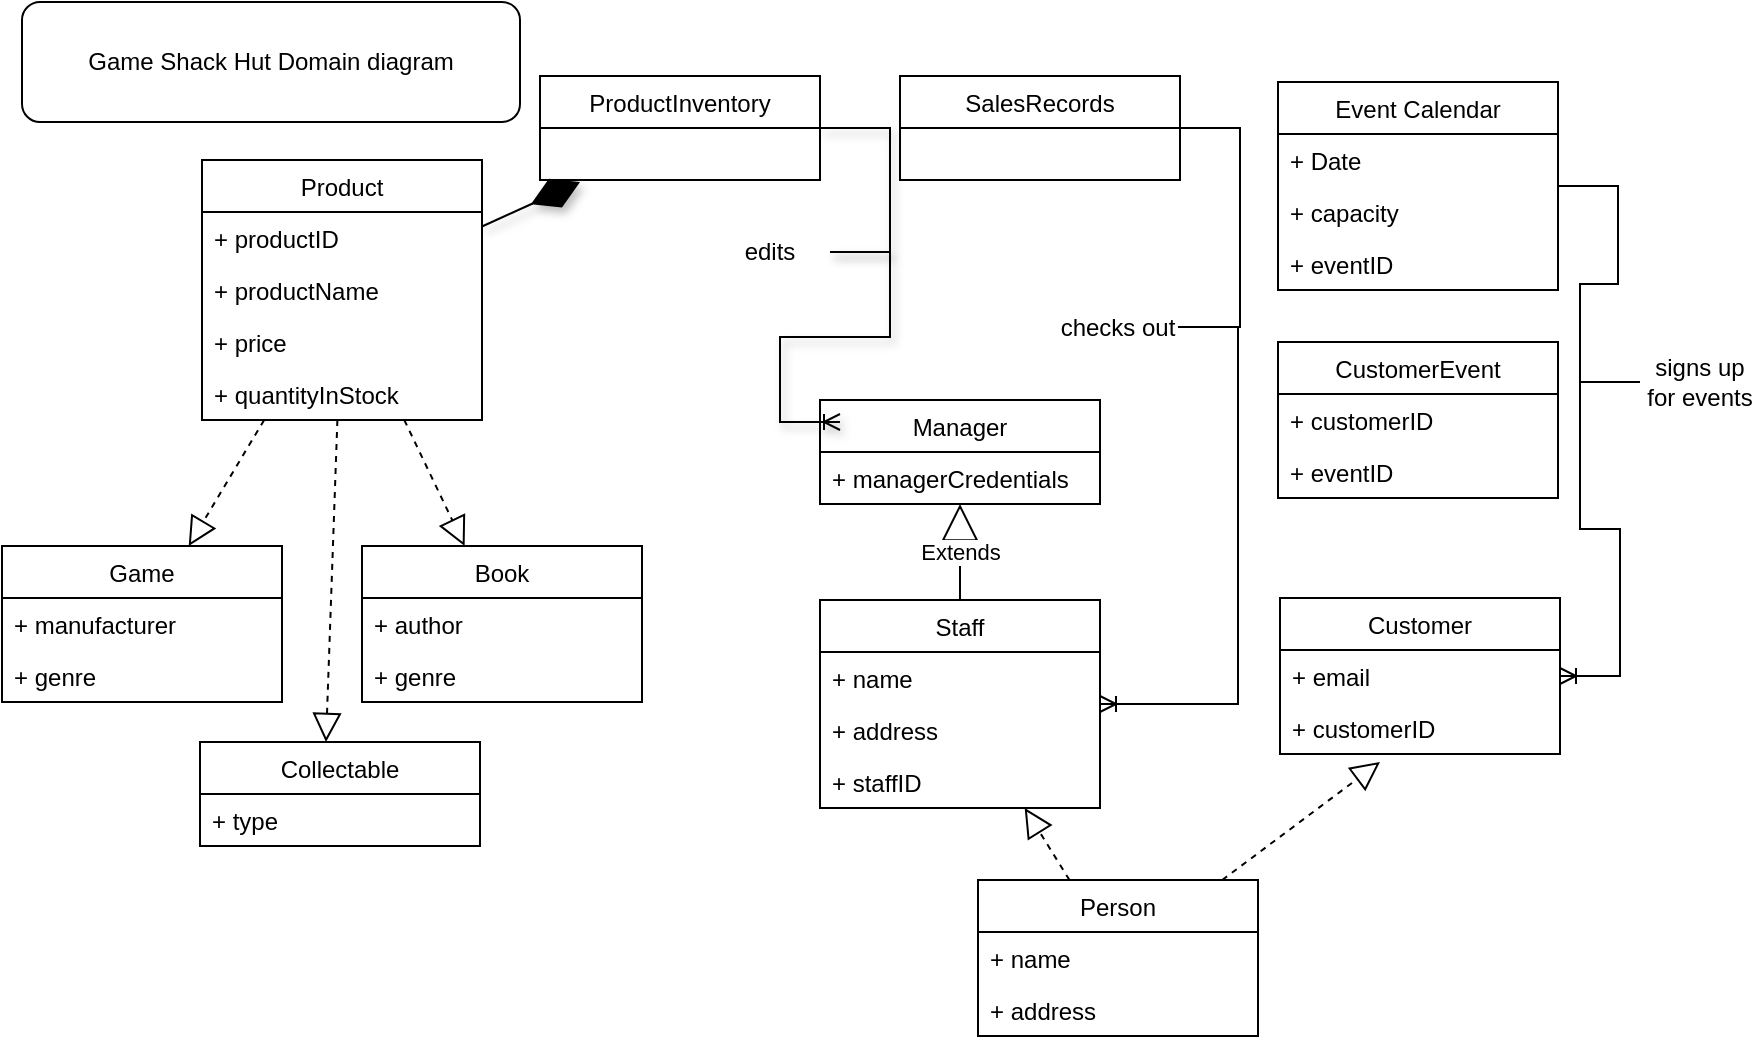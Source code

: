 <mxfile>
    <diagram id="uJxA8vERVFLW7tyVjIv4" name="Page-1">
        <mxGraphModel dx="664" dy="478" grid="1" gridSize="10" guides="1" tooltips="1" connect="1" arrows="1" fold="1" page="1" pageScale="1" pageWidth="850" pageHeight="1100" math="0" shadow="0">
            <root>
                <mxCell id="0"/>
                <mxCell id="1" parent="0"/>
                <mxCell id="lTrI0Cq0DTVvmXYTvIUY-19" value="Manager" style="swimlane;fontStyle=0;childLayout=stackLayout;horizontal=1;startSize=26;fillColor=none;horizontalStack=0;resizeParent=1;resizeParentMax=0;resizeLast=0;collapsible=1;marginBottom=0;" parent="1" vertex="1">
                    <mxGeometry x="420" y="209" width="140" height="52" as="geometry"/>
                </mxCell>
                <mxCell id="lTrI0Cq0DTVvmXYTvIUY-50" value="+ managerCredentials" style="text;strokeColor=none;fillColor=none;align=left;verticalAlign=top;spacingLeft=4;spacingRight=4;overflow=hidden;rotatable=0;points=[[0,0.5],[1,0.5]];portConstraint=eastwest;" parent="lTrI0Cq0DTVvmXYTvIUY-19" vertex="1">
                    <mxGeometry y="26" width="140" height="26" as="geometry"/>
                </mxCell>
                <mxCell id="lTrI0Cq0DTVvmXYTvIUY-27" value="" style="endArrow=block;dashed=1;endFill=0;endSize=12;html=1;rounded=0;shadow=1;startArrow=none;" parent="1" target="lTrI0Cq0DTVvmXYTvIUY-39" edge="1">
                    <mxGeometry width="160" relative="1" as="geometry">
                        <mxPoint x="718.5" y="386" as="sourcePoint"/>
                        <mxPoint x="650" y="365" as="targetPoint"/>
                    </mxGeometry>
                </mxCell>
                <mxCell id="lTrI0Cq0DTVvmXYTvIUY-28" value="" style="endArrow=block;dashed=1;endFill=0;endSize=12;html=1;rounded=0;" parent="1" source="lTrI0Cq0DTVvmXYTvIUY-62" target="lTrI0Cq0DTVvmXYTvIUY-43" edge="1">
                    <mxGeometry width="160" relative="1" as="geometry">
                        <mxPoint x="565" y="449" as="sourcePoint"/>
                        <mxPoint x="490" y="365" as="targetPoint"/>
                    </mxGeometry>
                </mxCell>
                <mxCell id="lTrI0Cq0DTVvmXYTvIUY-29" value="Extends" style="endArrow=block;endSize=16;endFill=0;html=1;rounded=0;entryX=0.5;entryY=1;entryDx=0;entryDy=0;exitX=0.5;exitY=0;exitDx=0;exitDy=0;" parent="1" source="lTrI0Cq0DTVvmXYTvIUY-43" target="lTrI0Cq0DTVvmXYTvIUY-19" edge="1">
                    <mxGeometry width="160" relative="1" as="geometry">
                        <mxPoint x="490" y="279" as="sourcePoint"/>
                        <mxPoint x="830" y="363" as="targetPoint"/>
                    </mxGeometry>
                </mxCell>
                <mxCell id="lTrI0Cq0DTVvmXYTvIUY-30" value="ProductInventory" style="swimlane;fontStyle=0;childLayout=stackLayout;horizontal=1;startSize=26;fillColor=none;horizontalStack=0;resizeParent=1;resizeParentMax=0;resizeLast=0;collapsible=1;marginBottom=0;" parent="1" vertex="1">
                    <mxGeometry x="280" y="47" width="140" height="52" as="geometry"/>
                </mxCell>
                <mxCell id="lTrI0Cq0DTVvmXYTvIUY-34" value="Event Calendar" style="swimlane;fontStyle=0;childLayout=stackLayout;horizontal=1;startSize=26;fillColor=none;horizontalStack=0;resizeParent=1;resizeParentMax=0;resizeLast=0;collapsible=1;marginBottom=0;" parent="1" vertex="1">
                    <mxGeometry x="649" y="50" width="140" height="104" as="geometry"/>
                </mxCell>
                <mxCell id="16" value="+ Date" style="text;strokeColor=none;fillColor=none;align=left;verticalAlign=top;spacingLeft=4;spacingRight=4;overflow=hidden;rotatable=0;points=[[0,0.5],[1,0.5]];portConstraint=eastwest;" vertex="1" parent="lTrI0Cq0DTVvmXYTvIUY-34">
                    <mxGeometry y="26" width="140" height="26" as="geometry"/>
                </mxCell>
                <mxCell id="17" value="+ capacity" style="text;strokeColor=none;fillColor=none;align=left;verticalAlign=top;spacingLeft=4;spacingRight=4;overflow=hidden;rotatable=0;points=[[0,0.5],[1,0.5]];portConstraint=eastwest;" vertex="1" parent="lTrI0Cq0DTVvmXYTvIUY-34">
                    <mxGeometry y="52" width="140" height="26" as="geometry"/>
                </mxCell>
                <mxCell id="18" value="+ eventID" style="text;strokeColor=none;fillColor=none;align=left;verticalAlign=top;spacingLeft=4;spacingRight=4;overflow=hidden;rotatable=0;points=[[0,0.5],[1,0.5]];portConstraint=eastwest;" vertex="1" parent="lTrI0Cq0DTVvmXYTvIUY-34">
                    <mxGeometry y="78" width="140" height="26" as="geometry"/>
                </mxCell>
                <mxCell id="lTrI0Cq0DTVvmXYTvIUY-39" value="Customer" style="swimlane;fontStyle=0;childLayout=stackLayout;horizontal=1;startSize=26;fillColor=none;horizontalStack=0;resizeParent=1;resizeParentMax=0;resizeLast=0;collapsible=1;marginBottom=0;" parent="1" vertex="1">
                    <mxGeometry x="650" y="308" width="140" height="78" as="geometry"/>
                </mxCell>
                <mxCell id="19" value="+ email" style="text;strokeColor=none;fillColor=none;align=left;verticalAlign=top;spacingLeft=4;spacingRight=4;overflow=hidden;rotatable=0;points=[[0,0.5],[1,0.5]];portConstraint=eastwest;" vertex="1" parent="lTrI0Cq0DTVvmXYTvIUY-39">
                    <mxGeometry y="26" width="140" height="26" as="geometry"/>
                </mxCell>
                <mxCell id="24" value="+ customerID" style="text;strokeColor=none;fillColor=none;align=left;verticalAlign=top;spacingLeft=4;spacingRight=4;overflow=hidden;rotatable=0;points=[[0,0.5],[1,0.5]];portConstraint=eastwest;" vertex="1" parent="lTrI0Cq0DTVvmXYTvIUY-39">
                    <mxGeometry y="52" width="140" height="26" as="geometry"/>
                </mxCell>
                <mxCell id="lTrI0Cq0DTVvmXYTvIUY-43" value="Staff" style="swimlane;fontStyle=0;childLayout=stackLayout;horizontal=1;startSize=26;fillColor=none;horizontalStack=0;resizeParent=1;resizeParentMax=0;resizeLast=0;collapsible=1;marginBottom=0;" parent="1" vertex="1">
                    <mxGeometry x="420" y="309" width="140" height="104" as="geometry"/>
                </mxCell>
                <mxCell id="lTrI0Cq0DTVvmXYTvIUY-44" value="+ name" style="text;strokeColor=none;fillColor=none;align=left;verticalAlign=top;spacingLeft=4;spacingRight=4;overflow=hidden;rotatable=0;points=[[0,0.5],[1,0.5]];portConstraint=eastwest;" parent="lTrI0Cq0DTVvmXYTvIUY-43" vertex="1">
                    <mxGeometry y="26" width="140" height="26" as="geometry"/>
                </mxCell>
                <mxCell id="lTrI0Cq0DTVvmXYTvIUY-45" value="+ address" style="text;strokeColor=none;fillColor=none;align=left;verticalAlign=top;spacingLeft=4;spacingRight=4;overflow=hidden;rotatable=0;points=[[0,0.5],[1,0.5]];portConstraint=eastwest;" parent="lTrI0Cq0DTVvmXYTvIUY-43" vertex="1">
                    <mxGeometry y="52" width="140" height="26" as="geometry"/>
                </mxCell>
                <mxCell id="lTrI0Cq0DTVvmXYTvIUY-46" value="+ staffID" style="text;strokeColor=none;fillColor=none;align=left;verticalAlign=top;spacingLeft=4;spacingRight=4;overflow=hidden;rotatable=0;points=[[0,0.5],[1,0.5]];portConstraint=eastwest;" parent="lTrI0Cq0DTVvmXYTvIUY-43" vertex="1">
                    <mxGeometry y="78" width="140" height="26" as="geometry"/>
                </mxCell>
                <mxCell id="lTrI0Cq0DTVvmXYTvIUY-51" value="" style="edgeStyle=entityRelationEdgeStyle;fontSize=12;html=1;endArrow=ERoneToMany;rounded=0;startArrow=none;" parent="1" source="lTrI0Cq0DTVvmXYTvIUY-80" target="lTrI0Cq0DTVvmXYTvIUY-43" edge="1">
                    <mxGeometry width="100" height="100" relative="1" as="geometry">
                        <mxPoint x="560" y="99" as="sourcePoint"/>
                        <mxPoint x="630" y="229" as="targetPoint"/>
                    </mxGeometry>
                </mxCell>
                <mxCell id="lTrI0Cq0DTVvmXYTvIUY-53" value="" style="edgeStyle=entityRelationEdgeStyle;fontSize=12;html=1;endArrow=ERoneToMany;rounded=0;startArrow=none;" parent="1" source="lTrI0Cq0DTVvmXYTvIUY-84" target="lTrI0Cq0DTVvmXYTvIUY-39" edge="1">
                    <mxGeometry width="100" height="100" relative="1" as="geometry">
                        <mxPoint x="530" y="329" as="sourcePoint"/>
                        <mxPoint x="630" y="229" as="targetPoint"/>
                    </mxGeometry>
                </mxCell>
                <mxCell id="lTrI0Cq0DTVvmXYTvIUY-58" value="Product" style="swimlane;fontStyle=0;childLayout=stackLayout;horizontal=1;startSize=26;fillColor=none;horizontalStack=0;resizeParent=1;resizeParentMax=0;resizeLast=0;collapsible=1;marginBottom=0;" parent="1" vertex="1">
                    <mxGeometry x="111" y="89" width="140" height="130" as="geometry"/>
                </mxCell>
                <mxCell id="lTrI0Cq0DTVvmXYTvIUY-59" value="+ productID" style="text;strokeColor=none;fillColor=none;align=left;verticalAlign=top;spacingLeft=4;spacingRight=4;overflow=hidden;rotatable=0;points=[[0,0.5],[1,0.5]];portConstraint=eastwest;" parent="lTrI0Cq0DTVvmXYTvIUY-58" vertex="1">
                    <mxGeometry y="26" width="140" height="26" as="geometry"/>
                </mxCell>
                <mxCell id="lTrI0Cq0DTVvmXYTvIUY-60" value="+ productName" style="text;strokeColor=none;fillColor=none;align=left;verticalAlign=top;spacingLeft=4;spacingRight=4;overflow=hidden;rotatable=0;points=[[0,0.5],[1,0.5]];portConstraint=eastwest;" parent="lTrI0Cq0DTVvmXYTvIUY-58" vertex="1">
                    <mxGeometry y="52" width="140" height="26" as="geometry"/>
                </mxCell>
                <mxCell id="lTrI0Cq0DTVvmXYTvIUY-61" value="+ price&#10;" style="text;strokeColor=none;fillColor=none;align=left;verticalAlign=top;spacingLeft=4;spacingRight=4;overflow=hidden;rotatable=0;points=[[0,0.5],[1,0.5]];portConstraint=eastwest;" parent="lTrI0Cq0DTVvmXYTvIUY-58" vertex="1">
                    <mxGeometry y="78" width="140" height="26" as="geometry"/>
                </mxCell>
                <mxCell id="7" value="+ quantityInStock" style="text;strokeColor=none;fillColor=none;align=left;verticalAlign=top;spacingLeft=4;spacingRight=4;overflow=hidden;rotatable=0;points=[[0,0.5],[1,0.5]];portConstraint=eastwest;" vertex="1" parent="lTrI0Cq0DTVvmXYTvIUY-58">
                    <mxGeometry y="104" width="140" height="26" as="geometry"/>
                </mxCell>
                <mxCell id="lTrI0Cq0DTVvmXYTvIUY-62" value="Person" style="swimlane;fontStyle=0;childLayout=stackLayout;horizontal=1;startSize=26;fillColor=none;horizontalStack=0;resizeParent=1;resizeParentMax=0;resizeLast=0;collapsible=1;marginBottom=0;" parent="1" vertex="1">
                    <mxGeometry x="499" y="449" width="140" height="78" as="geometry"/>
                </mxCell>
                <mxCell id="lTrI0Cq0DTVvmXYTvIUY-63" value="+ name" style="text;strokeColor=none;fillColor=none;align=left;verticalAlign=top;spacingLeft=4;spacingRight=4;overflow=hidden;rotatable=0;points=[[0,0.5],[1,0.5]];portConstraint=eastwest;" parent="lTrI0Cq0DTVvmXYTvIUY-62" vertex="1">
                    <mxGeometry y="26" width="140" height="26" as="geometry"/>
                </mxCell>
                <mxCell id="lTrI0Cq0DTVvmXYTvIUY-64" value="+ address" style="text;strokeColor=none;fillColor=none;align=left;verticalAlign=top;spacingLeft=4;spacingRight=4;overflow=hidden;rotatable=0;points=[[0,0.5],[1,0.5]];portConstraint=eastwest;" parent="lTrI0Cq0DTVvmXYTvIUY-62" vertex="1">
                    <mxGeometry y="52" width="140" height="26" as="geometry"/>
                </mxCell>
                <mxCell id="lTrI0Cq0DTVvmXYTvIUY-66" value="Game" style="swimlane;fontStyle=0;childLayout=stackLayout;horizontal=1;startSize=26;fillColor=none;horizontalStack=0;resizeParent=1;resizeParentMax=0;resizeLast=0;collapsible=1;marginBottom=0;" parent="1" vertex="1">
                    <mxGeometry x="11" y="282" width="140" height="78" as="geometry"/>
                </mxCell>
                <mxCell id="lTrI0Cq0DTVvmXYTvIUY-67" value="+ manufacturer" style="text;strokeColor=none;fillColor=none;align=left;verticalAlign=top;spacingLeft=4;spacingRight=4;overflow=hidden;rotatable=0;points=[[0,0.5],[1,0.5]];portConstraint=eastwest;" parent="lTrI0Cq0DTVvmXYTvIUY-66" vertex="1">
                    <mxGeometry y="26" width="140" height="26" as="geometry"/>
                </mxCell>
                <mxCell id="lTrI0Cq0DTVvmXYTvIUY-68" value="+ genre" style="text;strokeColor=none;fillColor=none;align=left;verticalAlign=top;spacingLeft=4;spacingRight=4;overflow=hidden;rotatable=0;points=[[0,0.5],[1,0.5]];portConstraint=eastwest;" parent="lTrI0Cq0DTVvmXYTvIUY-66" vertex="1">
                    <mxGeometry y="52" width="140" height="26" as="geometry"/>
                </mxCell>
                <mxCell id="lTrI0Cq0DTVvmXYTvIUY-70" value="Book" style="swimlane;fontStyle=0;childLayout=stackLayout;horizontal=1;startSize=26;fillColor=none;horizontalStack=0;resizeParent=1;resizeParentMax=0;resizeLast=0;collapsible=1;marginBottom=0;" parent="1" vertex="1">
                    <mxGeometry x="191" y="282" width="140" height="78" as="geometry"/>
                </mxCell>
                <mxCell id="lTrI0Cq0DTVvmXYTvIUY-71" value="+ author" style="text;strokeColor=none;fillColor=none;align=left;verticalAlign=top;spacingLeft=4;spacingRight=4;overflow=hidden;rotatable=0;points=[[0,0.5],[1,0.5]];portConstraint=eastwest;" parent="lTrI0Cq0DTVvmXYTvIUY-70" vertex="1">
                    <mxGeometry y="26" width="140" height="26" as="geometry"/>
                </mxCell>
                <mxCell id="lTrI0Cq0DTVvmXYTvIUY-72" value="+ genre" style="text;strokeColor=none;fillColor=none;align=left;verticalAlign=top;spacingLeft=4;spacingRight=4;overflow=hidden;rotatable=0;points=[[0,0.5],[1,0.5]];portConstraint=eastwest;" parent="lTrI0Cq0DTVvmXYTvIUY-70" vertex="1">
                    <mxGeometry y="52" width="140" height="26" as="geometry"/>
                </mxCell>
                <mxCell id="lTrI0Cq0DTVvmXYTvIUY-74" value="" style="endArrow=block;dashed=1;endFill=0;endSize=12;html=1;rounded=0;" parent="1" source="lTrI0Cq0DTVvmXYTvIUY-58" target="lTrI0Cq0DTVvmXYTvIUY-66" edge="1">
                    <mxGeometry width="160" relative="1" as="geometry">
                        <mxPoint x="291" y="398" as="sourcePoint"/>
                        <mxPoint x="451" y="398" as="targetPoint"/>
                    </mxGeometry>
                </mxCell>
                <mxCell id="lTrI0Cq0DTVvmXYTvIUY-75" value="" style="endArrow=block;dashed=1;endFill=0;endSize=12;html=1;rounded=0;" parent="1" source="lTrI0Cq0DTVvmXYTvIUY-58" target="lTrI0Cq0DTVvmXYTvIUY-70" edge="1">
                    <mxGeometry width="160" relative="1" as="geometry">
                        <mxPoint x="341" y="358" as="sourcePoint"/>
                        <mxPoint x="501" y="358" as="targetPoint"/>
                    </mxGeometry>
                </mxCell>
                <mxCell id="lTrI0Cq0DTVvmXYTvIUY-77" value="" style="endArrow=diamondThin;endFill=1;endSize=24;html=1;rounded=0;shadow=1;" parent="1" source="lTrI0Cq0DTVvmXYTvIUY-58" edge="1">
                    <mxGeometry width="160" relative="1" as="geometry">
                        <mxPoint x="341" y="238" as="sourcePoint"/>
                        <mxPoint x="300" y="100" as="targetPoint"/>
                    </mxGeometry>
                </mxCell>
                <mxCell id="lTrI0Cq0DTVvmXYTvIUY-80" value="&lt;div&gt;checks out&lt;/div&gt;" style="text;html=1;strokeColor=none;fillColor=none;align=center;verticalAlign=middle;whiteSpace=wrap;rounded=0;" parent="1" vertex="1">
                    <mxGeometry x="539" y="160" width="60" height="25" as="geometry"/>
                </mxCell>
                <mxCell id="lTrI0Cq0DTVvmXYTvIUY-83" value="" style="edgeStyle=entityRelationEdgeStyle;fontSize=12;html=1;endArrow=none;rounded=0;" parent="1" target="lTrI0Cq0DTVvmXYTvIUY-80" edge="1" source="8">
                    <mxGeometry width="100" height="100" relative="1" as="geometry">
                        <mxPoint x="560" y="99" as="sourcePoint"/>
                        <mxPoint x="560" y="361" as="targetPoint"/>
                    </mxGeometry>
                </mxCell>
                <mxCell id="lTrI0Cq0DTVvmXYTvIUY-84" value="signs up for events" style="text;html=1;strokeColor=none;fillColor=none;align=center;verticalAlign=middle;whiteSpace=wrap;rounded=0;" parent="1" vertex="1">
                    <mxGeometry x="830" y="185" width="60" height="30" as="geometry"/>
                </mxCell>
                <mxCell id="lTrI0Cq0DTVvmXYTvIUY-85" value="" style="edgeStyle=entityRelationEdgeStyle;fontSize=12;html=1;endArrow=none;rounded=0;" parent="1" source="lTrI0Cq0DTVvmXYTvIUY-34" target="lTrI0Cq0DTVvmXYTvIUY-84" edge="1">
                    <mxGeometry width="100" height="100" relative="1" as="geometry">
                        <mxPoint x="770" y="115" as="sourcePoint"/>
                        <mxPoint x="770" y="335" as="targetPoint"/>
                    </mxGeometry>
                </mxCell>
                <mxCell id="lTrI0Cq0DTVvmXYTvIUY-86" value="" style="edgeStyle=entityRelationEdgeStyle;fontSize=12;html=1;endArrow=ERoneToMany;rounded=0;shadow=1;startArrow=none;" parent="1" source="9" edge="1">
                    <mxGeometry width="100" height="100" relative="1" as="geometry">
                        <mxPoint x="371" y="378" as="sourcePoint"/>
                        <mxPoint x="430" y="220" as="targetPoint"/>
                    </mxGeometry>
                </mxCell>
                <mxCell id="lTrI0Cq0DTVvmXYTvIUY-88" value="Game Shack Hut Domain diagram" style="rounded=1;whiteSpace=wrap;html=1;" parent="1" vertex="1">
                    <mxGeometry x="21" y="10" width="249" height="60" as="geometry"/>
                </mxCell>
                <mxCell id="2" value="Collectable" style="swimlane;fontStyle=0;childLayout=stackLayout;horizontal=1;startSize=26;fillColor=none;horizontalStack=0;resizeParent=1;resizeParentMax=0;resizeLast=0;collapsible=1;marginBottom=0;" parent="1" vertex="1">
                    <mxGeometry x="110" y="380" width="140" height="52" as="geometry"/>
                </mxCell>
                <mxCell id="3" value="+ type" style="text;strokeColor=none;fillColor=none;align=left;verticalAlign=top;spacingLeft=4;spacingRight=4;overflow=hidden;rotatable=0;points=[[0,0.5],[1,0.5]];portConstraint=eastwest;" parent="2" vertex="1">
                    <mxGeometry y="26" width="140" height="26" as="geometry"/>
                </mxCell>
                <mxCell id="6" value="" style="endArrow=block;dashed=1;endFill=0;endSize=12;html=1;rounded=0;entryX=0.45;entryY=0;entryDx=0;entryDy=0;entryPerimeter=0;" parent="1" source="lTrI0Cq0DTVvmXYTvIUY-58" target="2" edge="1">
                    <mxGeometry width="160" relative="1" as="geometry">
                        <mxPoint x="162.111" y="203" as="sourcePoint"/>
                        <mxPoint x="112.667" y="292" as="targetPoint"/>
                    </mxGeometry>
                </mxCell>
                <mxCell id="8" value="SalesRecords" style="swimlane;fontStyle=0;childLayout=stackLayout;horizontal=1;startSize=26;fillColor=none;horizontalStack=0;resizeParent=1;resizeParentMax=0;resizeLast=0;collapsible=1;marginBottom=0;" vertex="1" parent="1">
                    <mxGeometry x="460" y="47" width="140" height="52" as="geometry"/>
                </mxCell>
                <mxCell id="9" value="edits" style="text;html=1;strokeColor=none;fillColor=none;align=center;verticalAlign=middle;whiteSpace=wrap;rounded=0;" vertex="1" parent="1">
                    <mxGeometry x="365" y="120" width="60" height="30" as="geometry"/>
                </mxCell>
                <mxCell id="11" value="" style="edgeStyle=entityRelationEdgeStyle;fontSize=12;html=1;endArrow=none;rounded=0;shadow=1;" edge="1" parent="1" source="lTrI0Cq0DTVvmXYTvIUY-30" target="9">
                    <mxGeometry width="100" height="100" relative="1" as="geometry">
                        <mxPoint x="420" y="73" as="sourcePoint"/>
                        <mxPoint x="430" y="220" as="targetPoint"/>
                    </mxGeometry>
                </mxCell>
                <mxCell id="12" value="CustomerEvent" style="swimlane;fontStyle=0;childLayout=stackLayout;horizontal=1;startSize=26;fillColor=none;horizontalStack=0;resizeParent=1;resizeParentMax=0;resizeLast=0;collapsible=1;marginBottom=0;" vertex="1" parent="1">
                    <mxGeometry x="649" y="180" width="140" height="78" as="geometry"/>
                </mxCell>
                <mxCell id="14" value="+ customerID" style="text;strokeColor=none;fillColor=none;align=left;verticalAlign=top;spacingLeft=4;spacingRight=4;overflow=hidden;rotatable=0;points=[[0,0.5],[1,0.5]];portConstraint=eastwest;" vertex="1" parent="12">
                    <mxGeometry y="26" width="140" height="26" as="geometry"/>
                </mxCell>
                <mxCell id="15" value="+ eventID" style="text;strokeColor=none;fillColor=none;align=left;verticalAlign=top;spacingLeft=4;spacingRight=4;overflow=hidden;rotatable=0;points=[[0,0.5],[1,0.5]];portConstraint=eastwest;" vertex="1" parent="12">
                    <mxGeometry y="52" width="140" height="26" as="geometry"/>
                </mxCell>
                <mxCell id="23" value="" style="endArrow=block;dashed=1;endFill=0;endSize=12;html=1;rounded=0;" edge="1" parent="1" source="lTrI0Cq0DTVvmXYTvIUY-62">
                    <mxGeometry width="160" relative="1" as="geometry">
                        <mxPoint x="554.74" y="459" as="sourcePoint"/>
                        <mxPoint x="700" y="390" as="targetPoint"/>
                    </mxGeometry>
                </mxCell>
            </root>
        </mxGraphModel>
    </diagram>
</mxfile>